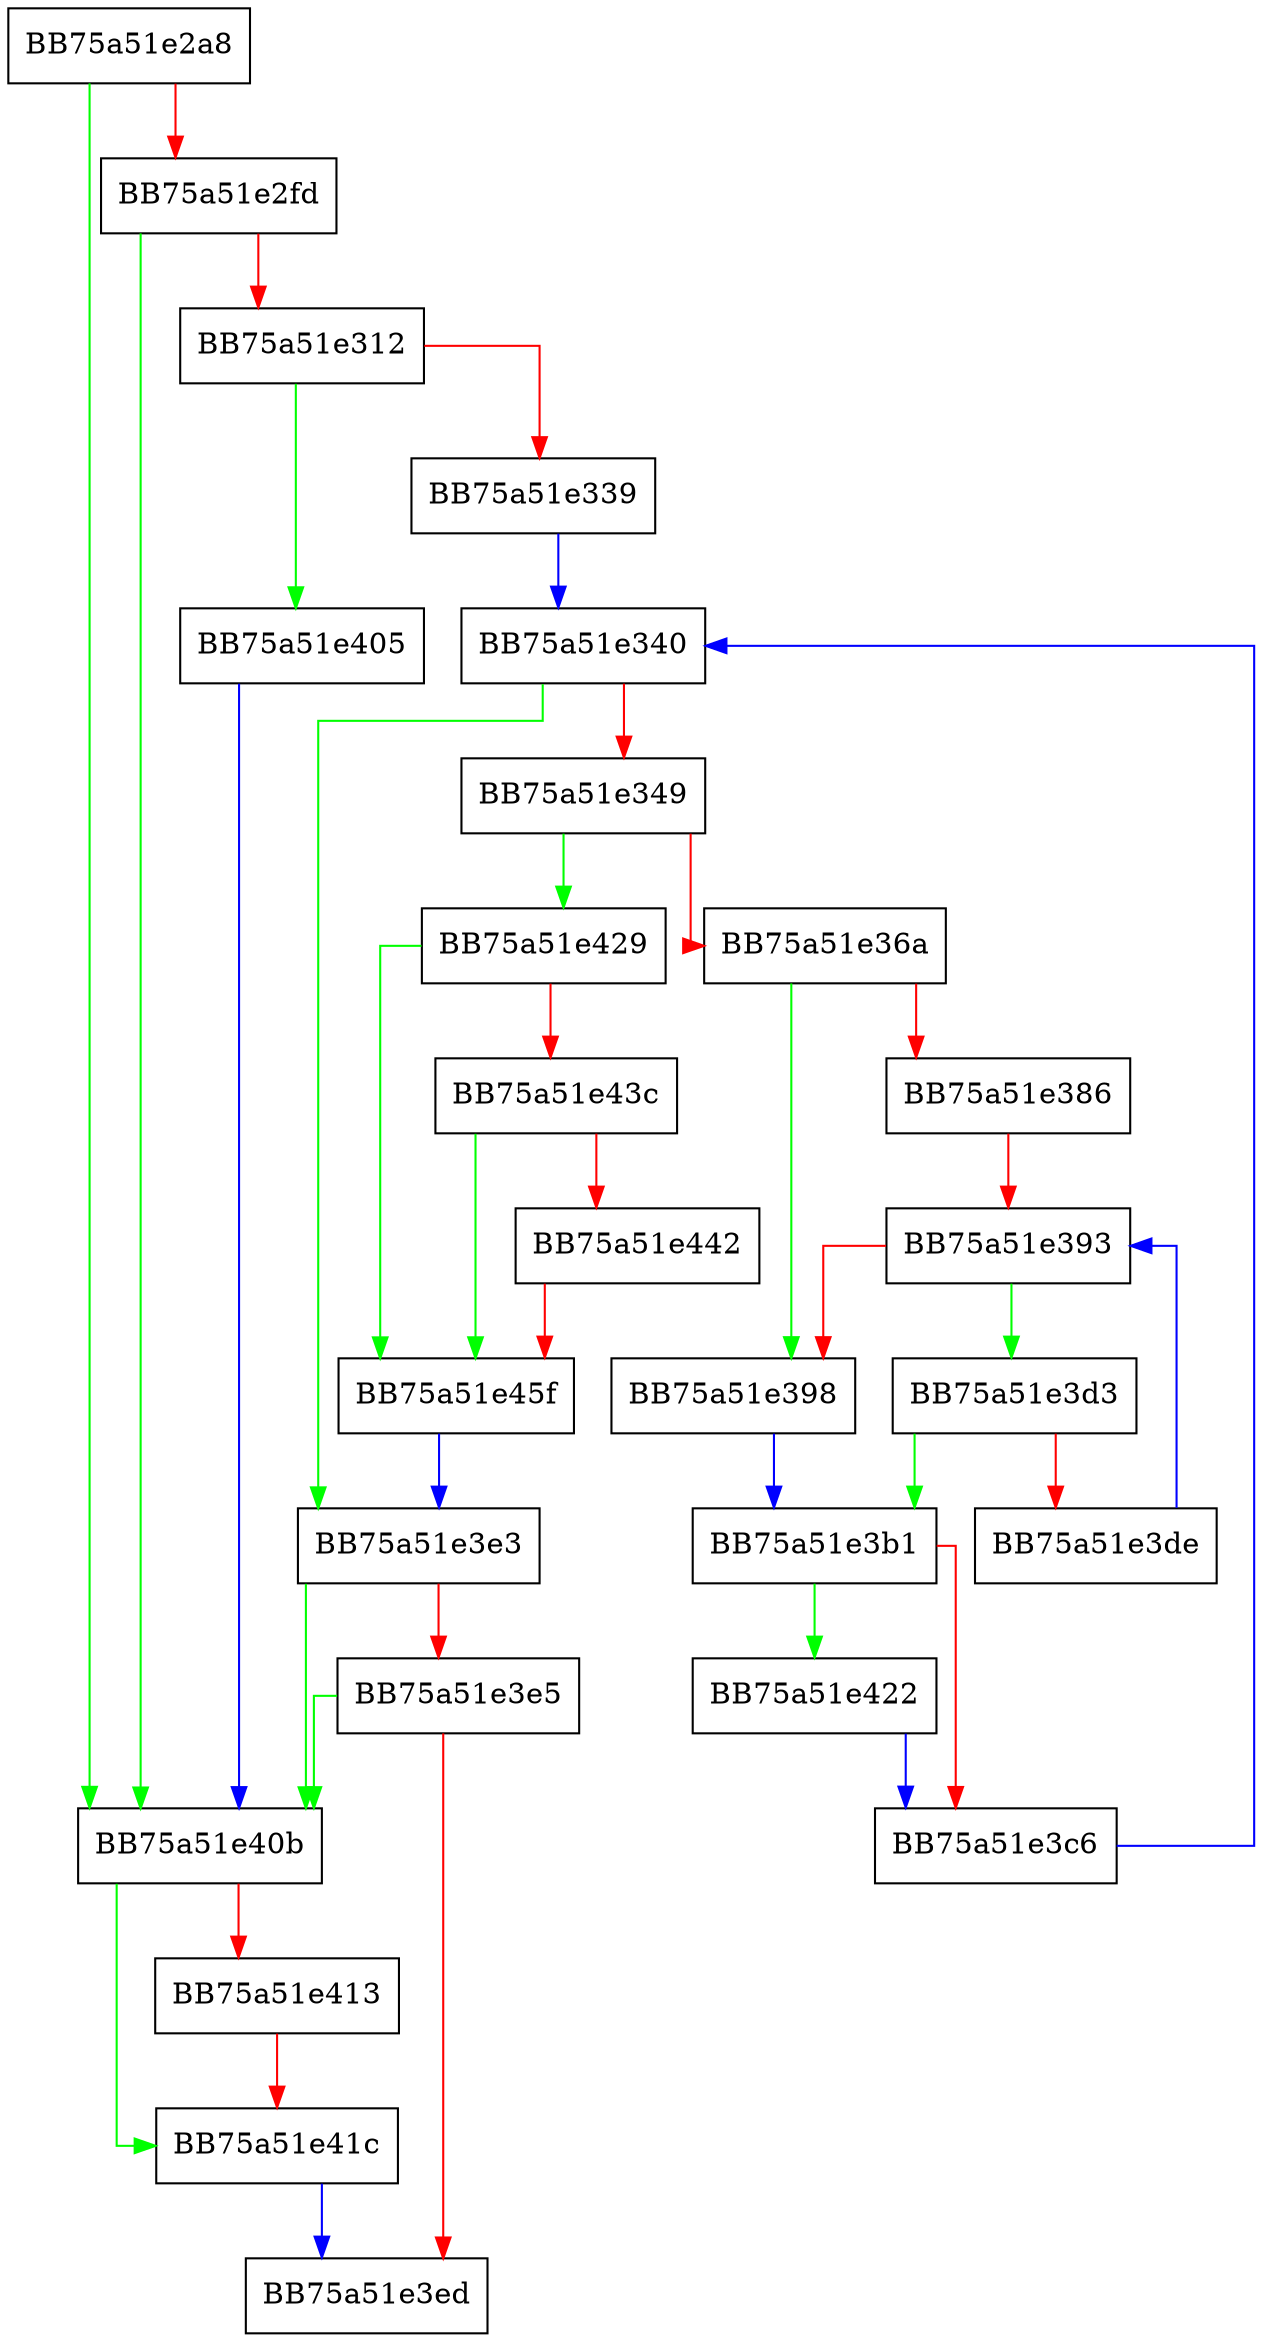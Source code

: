 digraph GetFirstCoder {
  node [shape="box"];
  graph [splines=ortho];
  BB75a51e2a8 -> BB75a51e40b [color="green"];
  BB75a51e2a8 -> BB75a51e2fd [color="red"];
  BB75a51e2fd -> BB75a51e40b [color="green"];
  BB75a51e2fd -> BB75a51e312 [color="red"];
  BB75a51e312 -> BB75a51e405 [color="green"];
  BB75a51e312 -> BB75a51e339 [color="red"];
  BB75a51e339 -> BB75a51e340 [color="blue"];
  BB75a51e340 -> BB75a51e3e3 [color="green"];
  BB75a51e340 -> BB75a51e349 [color="red"];
  BB75a51e349 -> BB75a51e429 [color="green"];
  BB75a51e349 -> BB75a51e36a [color="red"];
  BB75a51e36a -> BB75a51e398 [color="green"];
  BB75a51e36a -> BB75a51e386 [color="red"];
  BB75a51e386 -> BB75a51e393 [color="red"];
  BB75a51e393 -> BB75a51e3d3 [color="green"];
  BB75a51e393 -> BB75a51e398 [color="red"];
  BB75a51e398 -> BB75a51e3b1 [color="blue"];
  BB75a51e3b1 -> BB75a51e422 [color="green"];
  BB75a51e3b1 -> BB75a51e3c6 [color="red"];
  BB75a51e3c6 -> BB75a51e340 [color="blue"];
  BB75a51e3d3 -> BB75a51e3b1 [color="green"];
  BB75a51e3d3 -> BB75a51e3de [color="red"];
  BB75a51e3de -> BB75a51e393 [color="blue"];
  BB75a51e3e3 -> BB75a51e40b [color="green"];
  BB75a51e3e3 -> BB75a51e3e5 [color="red"];
  BB75a51e3e5 -> BB75a51e40b [color="green"];
  BB75a51e3e5 -> BB75a51e3ed [color="red"];
  BB75a51e405 -> BB75a51e40b [color="blue"];
  BB75a51e40b -> BB75a51e41c [color="green"];
  BB75a51e40b -> BB75a51e413 [color="red"];
  BB75a51e413 -> BB75a51e41c [color="red"];
  BB75a51e41c -> BB75a51e3ed [color="blue"];
  BB75a51e422 -> BB75a51e3c6 [color="blue"];
  BB75a51e429 -> BB75a51e45f [color="green"];
  BB75a51e429 -> BB75a51e43c [color="red"];
  BB75a51e43c -> BB75a51e45f [color="green"];
  BB75a51e43c -> BB75a51e442 [color="red"];
  BB75a51e442 -> BB75a51e45f [color="red"];
  BB75a51e45f -> BB75a51e3e3 [color="blue"];
}